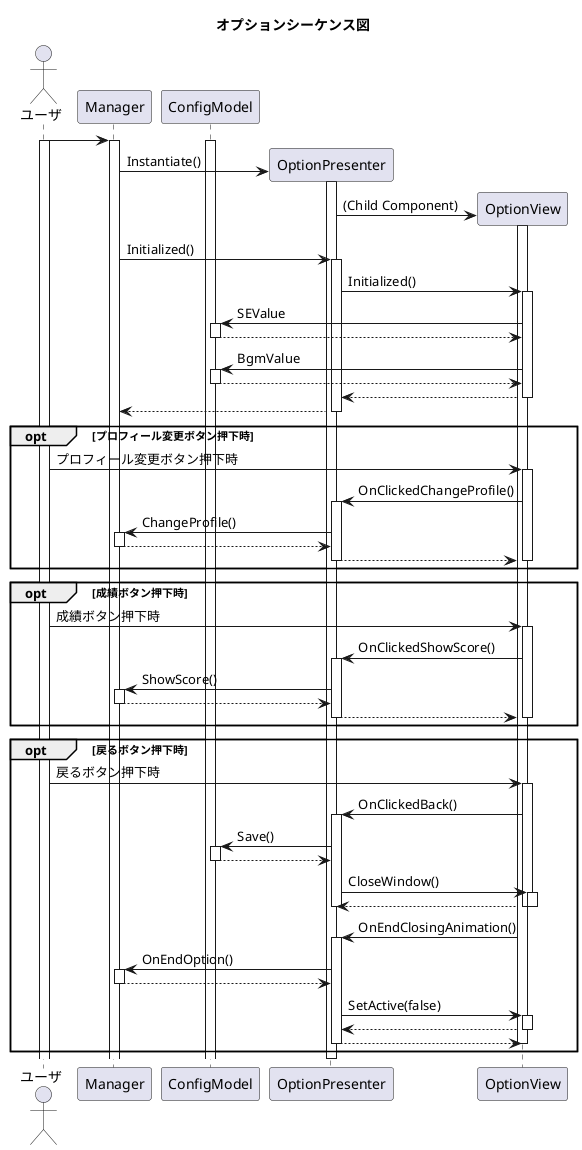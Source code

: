 @startuml

title オプションシーケンス図

actor ユーザ

ユーザ -> Manager
activate ユーザ
activate Manager
activate ConfigModel

create OptionPresenter
Manager -> OptionPresenter : Instantiate()
activate OptionPresenter

create OptionView
OptionPresenter -> OptionView : (Child Component)
activate OptionView

Manager -> OptionPresenter : Initialized()
activate OptionPresenter

OptionPresenter -> OptionView : Initialized()
activate OptionView

ConfigModel <- OptionView : SEValue
activate ConfigModel
ConfigModel --> OptionView
deactivate ConfigModel

ConfigModel <- OptionView : BgmValue
activate ConfigModel
ConfigModel --> OptionView
deactivate ConfigModel

OptionPresenter <-- OptionView
deactivate OptionView

Manager <-- OptionPresenter
deactivate OptionPresenter

opt プロフィール変更ボタン押下時

    ユーザ -> OptionView : プロフィール変更ボタン押下時
    activate OptionView

    OptionPresenter <- OptionView : OnClickedChangeProfile()
    activate OptionPresenter
    
    Manager <- OptionPresenter : ChangeProfile()
    activate Manager
    Manager --> OptionPresenter
    deactivate Manager

    OptionPresenter --> OptionView
    deactivate OptionPresenter

    deactivate OptionView

end

opt 成績ボタン押下時

    ユーザ -> OptionView : 成績ボタン押下時
    activate OptionView

    OptionPresenter <- OptionView : OnClickedShowScore()
    activate OptionPresenter
    
    Manager <- OptionPresenter : ShowScore()
    activate Manager
    Manager --> OptionPresenter
    deactivate Manager

    OptionPresenter --> OptionView
    deactivate OptionPresenter

    deactivate OptionView

end

opt 戻るボタン押下時

    ユーザ -> OptionView : 戻るボタン押下時
    activate OptionView

    OptionPresenter <- OptionView : OnClickedBack()
    activate OptionPresenter

    ConfigModel <- OptionPresenter : Save()
    activate ConfigModel
    ConfigModel --> OptionPresenter
    deactivate ConfigModel

    OptionPresenter -> OptionView : CloseWindow()
    activate OptionView
    OptionPresenter <-- OptionView
    deactivate OptionView

    deactivate OptionPresenter
    deactivate OptionView

    OptionPresenter <- OptionView : OnEndClosingAnimation()
    activate OptionPresenter
    
    Manager <- OptionPresenter : OnEndOption()
    activate Manager
    Manager --> OptionPresenter
    deactivate Manager

    OptionPresenter -> OptionView : SetActive(false)
    activate OptionView
    OptionPresenter <-- OptionView
    deactivate OptionView

    OptionPresenter --> OptionView
    deactivate OptionPresenter
    deactivate OptionView

end

deactivate OptionPresenter
deactivate OptionView

@enduml
